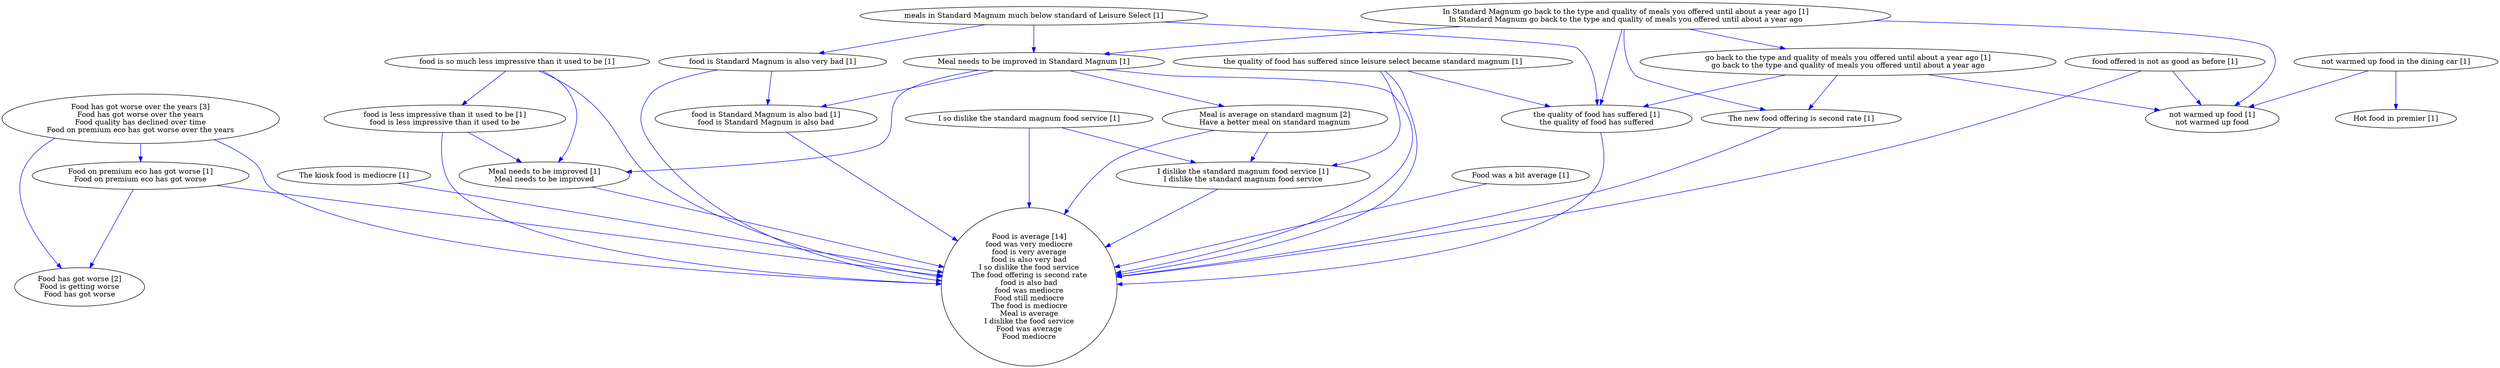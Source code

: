 digraph collapsedGraph {
"Food has got worse over the years [3]\nFood has got worse over the years\nFood quality has declined over time\nFood on premium eco has got worse over the years""Meal is average on standard magnum [2]\nHave a better meal on standard magnum""Food has got worse [2]\nFood is getting worse\nFood has got worse""Food is average [14]\nfood was very mediocre\nfood is very average\nfood is also very bad\nI so dislike the food service\nThe food offering is second rate\nfood is also bad\nfood was mediocre\nFood still mediocre\nThe food is mediocre\nMeal is average\nI dislike the food service\nFood was average\nFood mediocre""Food on premium eco has got worse [1]\nFood on premium eco has got worse""Food was a bit average [1]""Hot food in premier [1]""I so dislike the standard magnum food service [1]""I dislike the standard magnum food service [1]\nI dislike the standard magnum food service""In Standard Magnum go back to the type and quality of meals you offered until about a year ago [1]\nIn Standard Magnum go back to the type and quality of meals you offered until about a year ago""go back to the type and quality of meals you offered until about a year ago [1]\ngo back to the type and quality of meals you offered until about a year ago""Meal needs to be improved in Standard Magnum [1]""Meal needs to be improved [1]\nMeal needs to be improved""The kiosk food is mediocre [1]""The new food offering is second rate [1]""food is Standard Magnum is also very bad [1]""food is Standard Magnum is also bad [1]\nfood is Standard Magnum is also bad""food is so much less impressive than it used to be [1]""food is less impressive than it used to be [1]\nfood is less impressive than it used to be""food offered is not as good as before [1]""meals in Standard Magnum much below standard of Leisure Select [1]""not warmed up food in the dining car [1]""not warmed up food [1]\nnot warmed up food""the quality of food has suffered since leisure select became standard magnum [1]""the quality of food has suffered [1]\nthe quality of food has suffered""Food has got worse over the years [3]\nFood has got worse over the years\nFood quality has declined over time\nFood on premium eco has got worse over the years" -> "Food on premium eco has got worse [1]\nFood on premium eco has got worse" [color=blue]
"Food has got worse over the years [3]\nFood has got worse over the years\nFood quality has declined over time\nFood on premium eco has got worse over the years" -> "Food has got worse [2]\nFood is getting worse\nFood has got worse" [color=blue]
"Food on premium eco has got worse [1]\nFood on premium eco has got worse" -> "Food has got worse [2]\nFood is getting worse\nFood has got worse" [color=blue]
"I so dislike the standard magnum food service [1]" -> "I dislike the standard magnum food service [1]\nI dislike the standard magnum food service" [color=blue]
"I dislike the standard magnum food service [1]\nI dislike the standard magnum food service" -> "Food is average [14]\nfood was very mediocre\nfood is very average\nfood is also very bad\nI so dislike the food service\nThe food offering is second rate\nfood is also bad\nfood was mediocre\nFood still mediocre\nThe food is mediocre\nMeal is average\nI dislike the food service\nFood was average\nFood mediocre" [color=blue]
"I so dislike the standard magnum food service [1]" -> "Food is average [14]\nfood was very mediocre\nfood is very average\nfood is also very bad\nI so dislike the food service\nThe food offering is second rate\nfood is also bad\nfood was mediocre\nFood still mediocre\nThe food is mediocre\nMeal is average\nI dislike the food service\nFood was average\nFood mediocre" [color=blue]
"Meal is average on standard magnum [2]\nHave a better meal on standard magnum" -> "I dislike the standard magnum food service [1]\nI dislike the standard magnum food service" [color=blue]
"In Standard Magnum go back to the type and quality of meals you offered until about a year ago [1]\nIn Standard Magnum go back to the type and quality of meals you offered until about a year ago" -> "go back to the type and quality of meals you offered until about a year ago [1]\ngo back to the type and quality of meals you offered until about a year ago" [color=blue]
"Food was a bit average [1]" -> "Food is average [14]\nfood was very mediocre\nfood is very average\nfood is also very bad\nI so dislike the food service\nThe food offering is second rate\nfood is also bad\nfood was mediocre\nFood still mediocre\nThe food is mediocre\nMeal is average\nI dislike the food service\nFood was average\nFood mediocre" [color=blue]
"Meal is average on standard magnum [2]\nHave a better meal on standard magnum" -> "Food is average [14]\nfood was very mediocre\nfood is very average\nfood is also very bad\nI so dislike the food service\nThe food offering is second rate\nfood is also bad\nfood was mediocre\nFood still mediocre\nThe food is mediocre\nMeal is average\nI dislike the food service\nFood was average\nFood mediocre" [color=blue]
"Meal needs to be improved in Standard Magnum [1]" -> "Meal needs to be improved [1]\nMeal needs to be improved" [color=blue]
"In Standard Magnum go back to the type and quality of meals you offered until about a year ago [1]\nIn Standard Magnum go back to the type and quality of meals you offered until about a year ago" -> "Meal needs to be improved in Standard Magnum [1]" [color=blue]
"Meal needs to be improved in Standard Magnum [1]" -> "Meal is average on standard magnum [2]\nHave a better meal on standard magnum" [color=blue]
"Meal needs to be improved in Standard Magnum [1]" -> "Food is average [14]\nfood was very mediocre\nfood is very average\nfood is also very bad\nI so dislike the food service\nThe food offering is second rate\nfood is also bad\nfood was mediocre\nFood still mediocre\nThe food is mediocre\nMeal is average\nI dislike the food service\nFood was average\nFood mediocre" [color=blue]
"Meal needs to be improved [1]\nMeal needs to be improved" -> "Food is average [14]\nfood was very mediocre\nfood is very average\nfood is also very bad\nI so dislike the food service\nThe food offering is second rate\nfood is also bad\nfood was mediocre\nFood still mediocre\nThe food is mediocre\nMeal is average\nI dislike the food service\nFood was average\nFood mediocre" [color=blue]
"The kiosk food is mediocre [1]" -> "Food is average [14]\nfood was very mediocre\nfood is very average\nfood is also very bad\nI so dislike the food service\nThe food offering is second rate\nfood is also bad\nfood was mediocre\nFood still mediocre\nThe food is mediocre\nMeal is average\nI dislike the food service\nFood was average\nFood mediocre" [color=blue]
"In Standard Magnum go back to the type and quality of meals you offered until about a year ago [1]\nIn Standard Magnum go back to the type and quality of meals you offered until about a year ago" -> "The new food offering is second rate [1]" [color=blue]
"go back to the type and quality of meals you offered until about a year ago [1]\ngo back to the type and quality of meals you offered until about a year ago" -> "The new food offering is second rate [1]" [color=blue]
"The new food offering is second rate [1]" -> "Food is average [14]\nfood was very mediocre\nfood is very average\nfood is also very bad\nI so dislike the food service\nThe food offering is second rate\nfood is also bad\nfood was mediocre\nFood still mediocre\nThe food is mediocre\nMeal is average\nI dislike the food service\nFood was average\nFood mediocre" [color=blue]
"food is Standard Magnum is also very bad [1]" -> "food is Standard Magnum is also bad [1]\nfood is Standard Magnum is also bad" [color=blue]
"Food has got worse over the years [3]\nFood has got worse over the years\nFood quality has declined over time\nFood on premium eco has got worse over the years" -> "Food is average [14]\nfood was very mediocre\nfood is very average\nfood is also very bad\nI so dislike the food service\nThe food offering is second rate\nfood is also bad\nfood was mediocre\nFood still mediocre\nThe food is mediocre\nMeal is average\nI dislike the food service\nFood was average\nFood mediocre" [color=blue]
"Food on premium eco has got worse [1]\nFood on premium eco has got worse" -> "Food is average [14]\nfood was very mediocre\nfood is very average\nfood is also very bad\nI so dislike the food service\nThe food offering is second rate\nfood is also bad\nfood was mediocre\nFood still mediocre\nThe food is mediocre\nMeal is average\nI dislike the food service\nFood was average\nFood mediocre" [color=blue]
"Meal needs to be improved in Standard Magnum [1]" -> "food is Standard Magnum is also bad [1]\nfood is Standard Magnum is also bad" [color=blue]
"food is Standard Magnum is also very bad [1]" -> "Food is average [14]\nfood was very mediocre\nfood is very average\nfood is also very bad\nI so dislike the food service\nThe food offering is second rate\nfood is also bad\nfood was mediocre\nFood still mediocre\nThe food is mediocre\nMeal is average\nI dislike the food service\nFood was average\nFood mediocre" [color=blue]
"food is Standard Magnum is also bad [1]\nfood is Standard Magnum is also bad" -> "Food is average [14]\nfood was very mediocre\nfood is very average\nfood is also very bad\nI so dislike the food service\nThe food offering is second rate\nfood is also bad\nfood was mediocre\nFood still mediocre\nThe food is mediocre\nMeal is average\nI dislike the food service\nFood was average\nFood mediocre" [color=blue]
"food is so much less impressive than it used to be [1]" -> "food is less impressive than it used to be [1]\nfood is less impressive than it used to be" [color=blue]
"food is so much less impressive than it used to be [1]" -> "Meal needs to be improved [1]\nMeal needs to be improved" [color=blue]
"food is so much less impressive than it used to be [1]" -> "Food is average [14]\nfood was very mediocre\nfood is very average\nfood is also very bad\nI so dislike the food service\nThe food offering is second rate\nfood is also bad\nfood was mediocre\nFood still mediocre\nThe food is mediocre\nMeal is average\nI dislike the food service\nFood was average\nFood mediocre" [color=blue]
"food is less impressive than it used to be [1]\nfood is less impressive than it used to be" -> "Food is average [14]\nfood was very mediocre\nfood is very average\nfood is also very bad\nI so dislike the food service\nThe food offering is second rate\nfood is also bad\nfood was mediocre\nFood still mediocre\nThe food is mediocre\nMeal is average\nI dislike the food service\nFood was average\nFood mediocre" [color=blue]
"food is less impressive than it used to be [1]\nfood is less impressive than it used to be" -> "Meal needs to be improved [1]\nMeal needs to be improved" [color=blue]
"food offered is not as good as before [1]" -> "Food is average [14]\nfood was very mediocre\nfood is very average\nfood is also very bad\nI so dislike the food service\nThe food offering is second rate\nfood is also bad\nfood was mediocre\nFood still mediocre\nThe food is mediocre\nMeal is average\nI dislike the food service\nFood was average\nFood mediocre" [color=blue]
"meals in Standard Magnum much below standard of Leisure Select [1]" -> "Meal needs to be improved in Standard Magnum [1]" [color=blue]
"meals in Standard Magnum much below standard of Leisure Select [1]" -> "food is Standard Magnum is also very bad [1]" [color=blue]
"not warmed up food in the dining car [1]" -> "not warmed up food [1]\nnot warmed up food" [color=blue]
"In Standard Magnum go back to the type and quality of meals you offered until about a year ago [1]\nIn Standard Magnum go back to the type and quality of meals you offered until about a year ago" -> "not warmed up food [1]\nnot warmed up food" [color=blue]
"go back to the type and quality of meals you offered until about a year ago [1]\ngo back to the type and quality of meals you offered until about a year ago" -> "not warmed up food [1]\nnot warmed up food" [color=blue]
"food offered is not as good as before [1]" -> "not warmed up food [1]\nnot warmed up food" [color=blue]
"not warmed up food in the dining car [1]" -> "Hot food in premier [1]" [color=blue]
"the quality of food has suffered since leisure select became standard magnum [1]" -> "the quality of food has suffered [1]\nthe quality of food has suffered" [color=blue]
"In Standard Magnum go back to the type and quality of meals you offered until about a year ago [1]\nIn Standard Magnum go back to the type and quality of meals you offered until about a year ago" -> "the quality of food has suffered [1]\nthe quality of food has suffered" [color=blue]
"go back to the type and quality of meals you offered until about a year ago [1]\ngo back to the type and quality of meals you offered until about a year ago" -> "the quality of food has suffered [1]\nthe quality of food has suffered" [color=blue]
"meals in Standard Magnum much below standard of Leisure Select [1]" -> "the quality of food has suffered [1]\nthe quality of food has suffered" [color=blue]
"the quality of food has suffered since leisure select became standard magnum [1]" -> "Food is average [14]\nfood was very mediocre\nfood is very average\nfood is also very bad\nI so dislike the food service\nThe food offering is second rate\nfood is also bad\nfood was mediocre\nFood still mediocre\nThe food is mediocre\nMeal is average\nI dislike the food service\nFood was average\nFood mediocre" [color=blue]
"the quality of food has suffered since leisure select became standard magnum [1]" -> "I dislike the standard magnum food service [1]\nI dislike the standard magnum food service" [color=blue]
"the quality of food has suffered [1]\nthe quality of food has suffered" -> "Food is average [14]\nfood was very mediocre\nfood is very average\nfood is also very bad\nI so dislike the food service\nThe food offering is second rate\nfood is also bad\nfood was mediocre\nFood still mediocre\nThe food is mediocre\nMeal is average\nI dislike the food service\nFood was average\nFood mediocre" [color=blue]
}